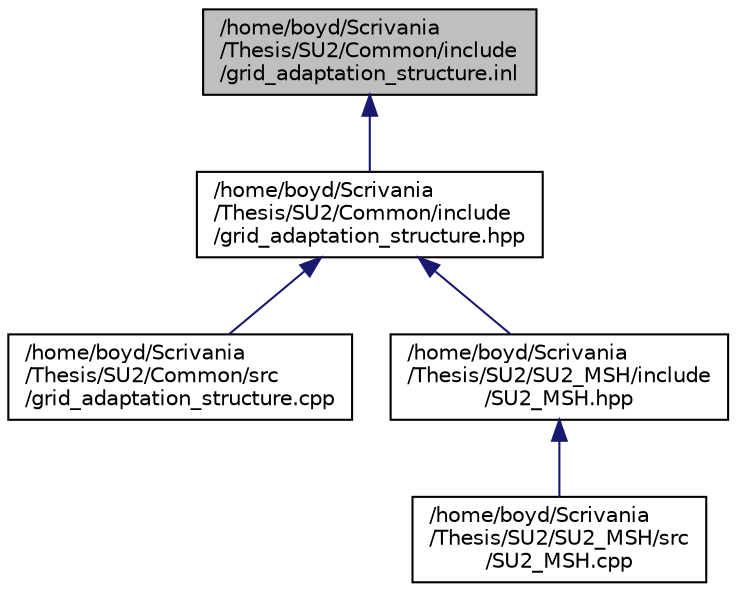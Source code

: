 digraph "/home/boyd/Scrivania/Thesis/SU2/Common/include/grid_adaptation_structure.inl"
{
  edge [fontname="Helvetica",fontsize="10",labelfontname="Helvetica",labelfontsize="10"];
  node [fontname="Helvetica",fontsize="10",shape=record];
  Node1 [label="/home/boyd/Scrivania\l/Thesis/SU2/Common/include\l/grid_adaptation_structure.inl",height=0.2,width=0.4,color="black", fillcolor="grey75", style="filled", fontcolor="black"];
  Node1 -> Node2 [dir="back",color="midnightblue",fontsize="10",style="solid",fontname="Helvetica"];
  Node2 [label="/home/boyd/Scrivania\l/Thesis/SU2/Common/include\l/grid_adaptation_structure.hpp",height=0.2,width=0.4,color="black", fillcolor="white", style="filled",URL="$grid__adaptation__structure_8hpp.html",tooltip="Headers of the main subroutines for doing the numerical grid adaptation. "];
  Node2 -> Node3 [dir="back",color="midnightblue",fontsize="10",style="solid",fontname="Helvetica"];
  Node3 [label="/home/boyd/Scrivania\l/Thesis/SU2/Common/src\l/grid_adaptation_structure.cpp",height=0.2,width=0.4,color="black", fillcolor="white", style="filled",URL="$grid__adaptation__structure_8cpp.html",tooltip="Main subroutines for grid adaptation. "];
  Node2 -> Node4 [dir="back",color="midnightblue",fontsize="10",style="solid",fontname="Helvetica"];
  Node4 [label="/home/boyd/Scrivania\l/Thesis/SU2/SU2_MSH/include\l/SU2_MSH.hpp",height=0.2,width=0.4,color="black", fillcolor="white", style="filled",URL="$_s_u2___m_s_h_8hpp.html",tooltip="Headers of the main subroutines of the code SU2_MSH. The subroutines and functions are in the SU2_MSH..."];
  Node4 -> Node5 [dir="back",color="midnightblue",fontsize="10",style="solid",fontname="Helvetica"];
  Node5 [label="/home/boyd/Scrivania\l/Thesis/SU2/SU2_MSH/src\l/SU2_MSH.cpp",height=0.2,width=0.4,color="black", fillcolor="white", style="filled",URL="$_s_u2___m_s_h_8cpp.html",tooltip="Main file of Mesh Adaptation Code (SU2_MSH). "];
}
